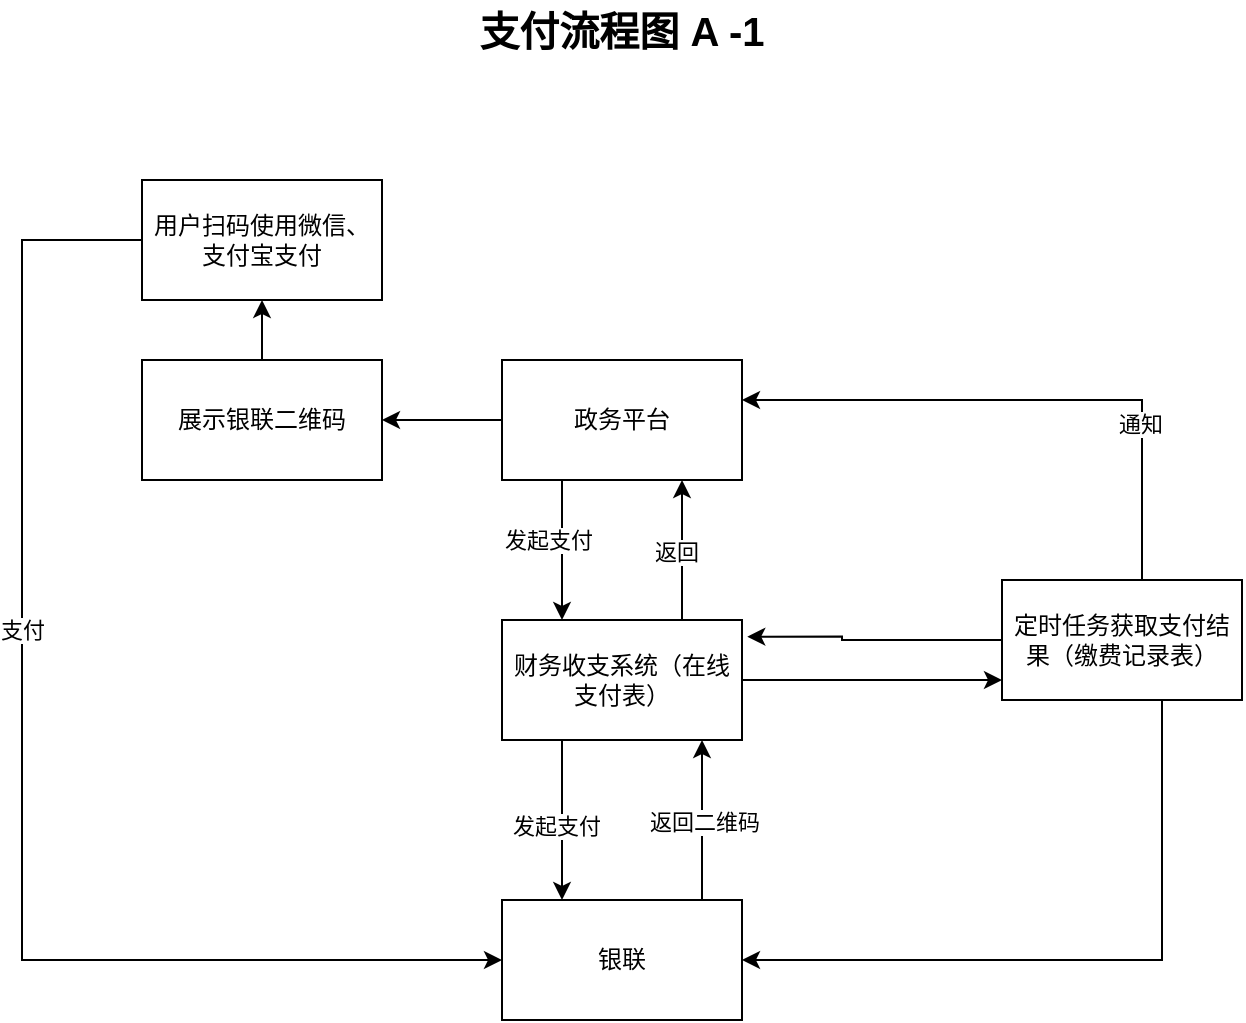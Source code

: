 <mxfile version="24.2.5" type="github">
  <diagram name="第 1 页" id="gC64RIAmAKdzleii_ZuX">
    <mxGraphModel dx="956" dy="497" grid="1" gridSize="10" guides="1" tooltips="1" connect="1" arrows="1" fold="1" page="1" pageScale="1" pageWidth="827" pageHeight="1169" math="0" shadow="0">
      <root>
        <mxCell id="0" />
        <mxCell id="1" parent="0" />
        <mxCell id="hGduqSqF2w4iXzGVrDcJ-5" style="edgeStyle=orthogonalEdgeStyle;rounded=0;orthogonalLoop=1;jettySize=auto;html=1;" edge="1" parent="1" source="hGduqSqF2w4iXzGVrDcJ-1" target="hGduqSqF2w4iXzGVrDcJ-3">
          <mxGeometry relative="1" as="geometry">
            <Array as="points">
              <mxPoint x="360" y="410" />
              <mxPoint x="360" y="410" />
            </Array>
          </mxGeometry>
        </mxCell>
        <mxCell id="hGduqSqF2w4iXzGVrDcJ-6" value="发起支付" style="edgeLabel;html=1;align=center;verticalAlign=middle;resizable=0;points=[];" vertex="1" connectable="0" parent="hGduqSqF2w4iXzGVrDcJ-5">
          <mxGeometry x="-0.143" y="-7" relative="1" as="geometry">
            <mxPoint as="offset" />
          </mxGeometry>
        </mxCell>
        <mxCell id="hGduqSqF2w4iXzGVrDcJ-21" style="edgeStyle=orthogonalEdgeStyle;rounded=0;orthogonalLoop=1;jettySize=auto;html=1;" edge="1" parent="1" source="hGduqSqF2w4iXzGVrDcJ-1" target="hGduqSqF2w4iXzGVrDcJ-11">
          <mxGeometry relative="1" as="geometry" />
        </mxCell>
        <mxCell id="hGduqSqF2w4iXzGVrDcJ-1" value="政务平台" style="rounded=0;whiteSpace=wrap;html=1;" vertex="1" parent="1">
          <mxGeometry x="330" y="300" width="120" height="60" as="geometry" />
        </mxCell>
        <mxCell id="hGduqSqF2w4iXzGVrDcJ-7" style="edgeStyle=orthogonalEdgeStyle;rounded=0;orthogonalLoop=1;jettySize=auto;html=1;" edge="1" parent="1" source="hGduqSqF2w4iXzGVrDcJ-3" target="hGduqSqF2w4iXzGVrDcJ-4">
          <mxGeometry relative="1" as="geometry">
            <Array as="points">
              <mxPoint x="360" y="550" />
              <mxPoint x="360" y="550" />
            </Array>
          </mxGeometry>
        </mxCell>
        <mxCell id="hGduqSqF2w4iXzGVrDcJ-8" value="发起支付" style="edgeLabel;html=1;align=center;verticalAlign=middle;resizable=0;points=[];" vertex="1" connectable="0" parent="hGduqSqF2w4iXzGVrDcJ-7">
          <mxGeometry x="0.075" y="-3" relative="1" as="geometry">
            <mxPoint as="offset" />
          </mxGeometry>
        </mxCell>
        <mxCell id="hGduqSqF2w4iXzGVrDcJ-16" style="edgeStyle=orthogonalEdgeStyle;rounded=0;orthogonalLoop=1;jettySize=auto;html=1;" edge="1" parent="1" source="hGduqSqF2w4iXzGVrDcJ-3" target="hGduqSqF2w4iXzGVrDcJ-15">
          <mxGeometry relative="1" as="geometry">
            <Array as="points">
              <mxPoint x="560" y="460" />
              <mxPoint x="560" y="460" />
            </Array>
          </mxGeometry>
        </mxCell>
        <mxCell id="hGduqSqF2w4iXzGVrDcJ-25" style="edgeStyle=orthogonalEdgeStyle;rounded=0;orthogonalLoop=1;jettySize=auto;html=1;entryX=0.75;entryY=1;entryDx=0;entryDy=0;" edge="1" parent="1" source="hGduqSqF2w4iXzGVrDcJ-3" target="hGduqSqF2w4iXzGVrDcJ-1">
          <mxGeometry relative="1" as="geometry">
            <Array as="points">
              <mxPoint x="420" y="410" />
              <mxPoint x="420" y="410" />
            </Array>
          </mxGeometry>
        </mxCell>
        <mxCell id="hGduqSqF2w4iXzGVrDcJ-26" value="返回" style="edgeLabel;html=1;align=center;verticalAlign=middle;resizable=0;points=[];" vertex="1" connectable="0" parent="hGduqSqF2w4iXzGVrDcJ-25">
          <mxGeometry x="-0.029" y="3" relative="1" as="geometry">
            <mxPoint as="offset" />
          </mxGeometry>
        </mxCell>
        <mxCell id="hGduqSqF2w4iXzGVrDcJ-3" value="财务收支系统（在线支付表）" style="rounded=0;whiteSpace=wrap;html=1;" vertex="1" parent="1">
          <mxGeometry x="330" y="430" width="120" height="60" as="geometry" />
        </mxCell>
        <mxCell id="hGduqSqF2w4iXzGVrDcJ-23" style="edgeStyle=orthogonalEdgeStyle;rounded=0;orthogonalLoop=1;jettySize=auto;html=1;" edge="1" parent="1" source="hGduqSqF2w4iXzGVrDcJ-4" target="hGduqSqF2w4iXzGVrDcJ-3">
          <mxGeometry relative="1" as="geometry">
            <Array as="points">
              <mxPoint x="430" y="520" />
              <mxPoint x="430" y="520" />
            </Array>
          </mxGeometry>
        </mxCell>
        <mxCell id="hGduqSqF2w4iXzGVrDcJ-24" value="返回二维码" style="edgeLabel;html=1;align=center;verticalAlign=middle;resizable=0;points=[];" vertex="1" connectable="0" parent="hGduqSqF2w4iXzGVrDcJ-23">
          <mxGeometry x="-0.025" y="-1" relative="1" as="geometry">
            <mxPoint as="offset" />
          </mxGeometry>
        </mxCell>
        <mxCell id="hGduqSqF2w4iXzGVrDcJ-4" value="银联" style="rounded=0;whiteSpace=wrap;html=1;" vertex="1" parent="1">
          <mxGeometry x="330" y="570" width="120" height="60" as="geometry" />
        </mxCell>
        <mxCell id="hGduqSqF2w4iXzGVrDcJ-22" style="edgeStyle=orthogonalEdgeStyle;rounded=0;orthogonalLoop=1;jettySize=auto;html=1;entryX=0.5;entryY=1;entryDx=0;entryDy=0;" edge="1" parent="1" source="hGduqSqF2w4iXzGVrDcJ-11" target="hGduqSqF2w4iXzGVrDcJ-12">
          <mxGeometry relative="1" as="geometry" />
        </mxCell>
        <mxCell id="hGduqSqF2w4iXzGVrDcJ-11" value="展示银联二维码" style="rounded=0;whiteSpace=wrap;html=1;" vertex="1" parent="1">
          <mxGeometry x="150" y="300" width="120" height="60" as="geometry" />
        </mxCell>
        <mxCell id="hGduqSqF2w4iXzGVrDcJ-28" style="edgeStyle=orthogonalEdgeStyle;rounded=0;orthogonalLoop=1;jettySize=auto;html=1;" edge="1" parent="1" source="hGduqSqF2w4iXzGVrDcJ-12" target="hGduqSqF2w4iXzGVrDcJ-4">
          <mxGeometry relative="1" as="geometry">
            <Array as="points">
              <mxPoint x="90" y="240" />
              <mxPoint x="90" y="600" />
            </Array>
          </mxGeometry>
        </mxCell>
        <mxCell id="hGduqSqF2w4iXzGVrDcJ-29" value="支付" style="edgeLabel;html=1;align=center;verticalAlign=middle;resizable=0;points=[];" vertex="1" connectable="0" parent="hGduqSqF2w4iXzGVrDcJ-28">
          <mxGeometry x="-0.227" relative="1" as="geometry">
            <mxPoint as="offset" />
          </mxGeometry>
        </mxCell>
        <mxCell id="hGduqSqF2w4iXzGVrDcJ-12" value="用户扫码使用微信、支付宝支付" style="rounded=0;whiteSpace=wrap;html=1;" vertex="1" parent="1">
          <mxGeometry x="150" y="210" width="120" height="60" as="geometry" />
        </mxCell>
        <mxCell id="hGduqSqF2w4iXzGVrDcJ-18" style="edgeStyle=orthogonalEdgeStyle;rounded=0;orthogonalLoop=1;jettySize=auto;html=1;" edge="1" parent="1" source="hGduqSqF2w4iXzGVrDcJ-15" target="hGduqSqF2w4iXzGVrDcJ-4">
          <mxGeometry relative="1" as="geometry">
            <mxPoint x="610" y="510" as="sourcePoint" />
            <mxPoint x="480" y="605" as="targetPoint" />
            <Array as="points">
              <mxPoint x="660" y="600" />
            </Array>
          </mxGeometry>
        </mxCell>
        <mxCell id="hGduqSqF2w4iXzGVrDcJ-19" style="edgeStyle=orthogonalEdgeStyle;rounded=0;orthogonalLoop=1;jettySize=auto;html=1;" edge="1" parent="1" source="hGduqSqF2w4iXzGVrDcJ-15">
          <mxGeometry relative="1" as="geometry">
            <mxPoint x="650" y="400" as="sourcePoint" />
            <mxPoint x="450" y="320" as="targetPoint" />
            <Array as="points">
              <mxPoint x="650" y="320" />
            </Array>
          </mxGeometry>
        </mxCell>
        <mxCell id="hGduqSqF2w4iXzGVrDcJ-20" value="通知" style="edgeLabel;html=1;align=center;verticalAlign=middle;resizable=0;points=[];" vertex="1" connectable="0" parent="hGduqSqF2w4iXzGVrDcJ-19">
          <mxGeometry x="-0.461" y="1" relative="1" as="geometry">
            <mxPoint as="offset" />
          </mxGeometry>
        </mxCell>
        <mxCell id="hGduqSqF2w4iXzGVrDcJ-15" value="定时任务获取支付结果（缴费记录表）" style="rounded=0;whiteSpace=wrap;html=1;" vertex="1" parent="1">
          <mxGeometry x="580" y="410" width="120" height="60" as="geometry" />
        </mxCell>
        <mxCell id="hGduqSqF2w4iXzGVrDcJ-27" value="支付流程图 A -1" style="text;html=1;align=center;verticalAlign=middle;whiteSpace=wrap;rounded=0;fontSize=20;fontStyle=1" vertex="1" parent="1">
          <mxGeometry x="245" y="120" width="290" height="30" as="geometry" />
        </mxCell>
        <mxCell id="hGduqSqF2w4iXzGVrDcJ-30" style="edgeStyle=orthogonalEdgeStyle;rounded=0;orthogonalLoop=1;jettySize=auto;html=1;entryX=1.022;entryY=0.139;entryDx=0;entryDy=0;entryPerimeter=0;" edge="1" parent="1" source="hGduqSqF2w4iXzGVrDcJ-15" target="hGduqSqF2w4iXzGVrDcJ-3">
          <mxGeometry relative="1" as="geometry">
            <Array as="points">
              <mxPoint x="500" y="440" />
              <mxPoint x="500" y="438" />
            </Array>
          </mxGeometry>
        </mxCell>
      </root>
    </mxGraphModel>
  </diagram>
</mxfile>
